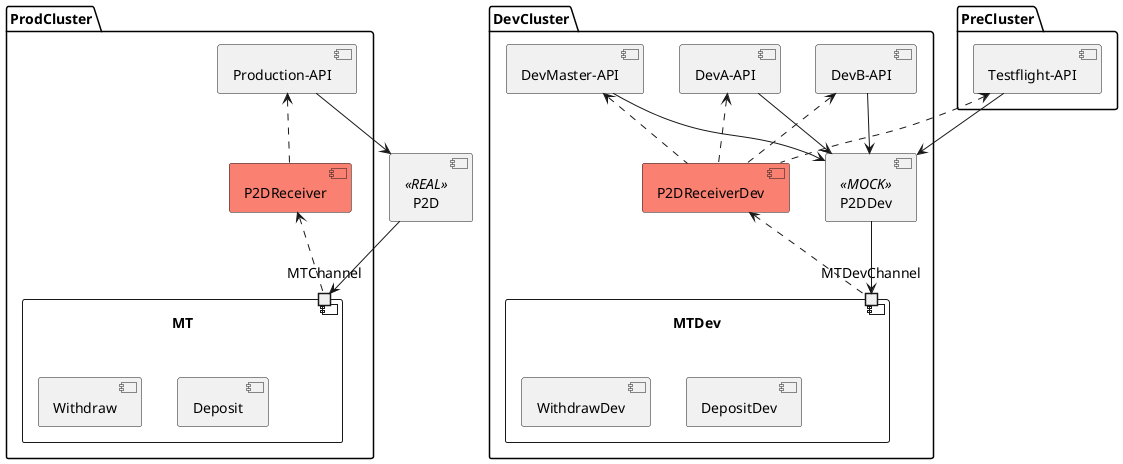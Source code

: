 @startuml dev-and-prod-p2d-1mt

package DevCluster {

    component MTDev {
        port MTDevChannel
        component [DepositDev]
        component [WithdrawDev]
    }

    [DevMaster-API]
    [DevA-API]
    [DevB-API]

    [P2DDev] <<MOCK>>
    [P2DReceiverDev] #Salmon
}
[DevMaster-API] --> [P2DDev]
[DevA-API] --> [P2DDev]
[DevB-API] --> [P2DDev]

[P2DDev] --> [MTDevChannel]
[MTDevChannel] .u.> [P2DReceiverDev]

[P2DReceiverDev] .u.> [DevMaster-API]
[P2DReceiverDev] .u.> [DevA-API]
[P2DReceiverDev] .u.> [DevB-API]

package PreCluster {
    [Testflight-API]
}
[Testflight-API] --> [P2DDev]
[P2DReceiverDev] .u.> [Testflight-API]

package ProdCluster {

    component MT {
        port MTChannel
        component [Deposit]
        component [Withdraw]
    }

    [Production-API]
    [P2DReceiver] #Salmon
}

[P2D] <<REAL>>

[Production-API] -> [P2D]
[P2D] --> [MTChannel]
[MTChannel] .u.> [P2DReceiver]
[P2DReceiver] .u.> [Production-API]

@enduml
